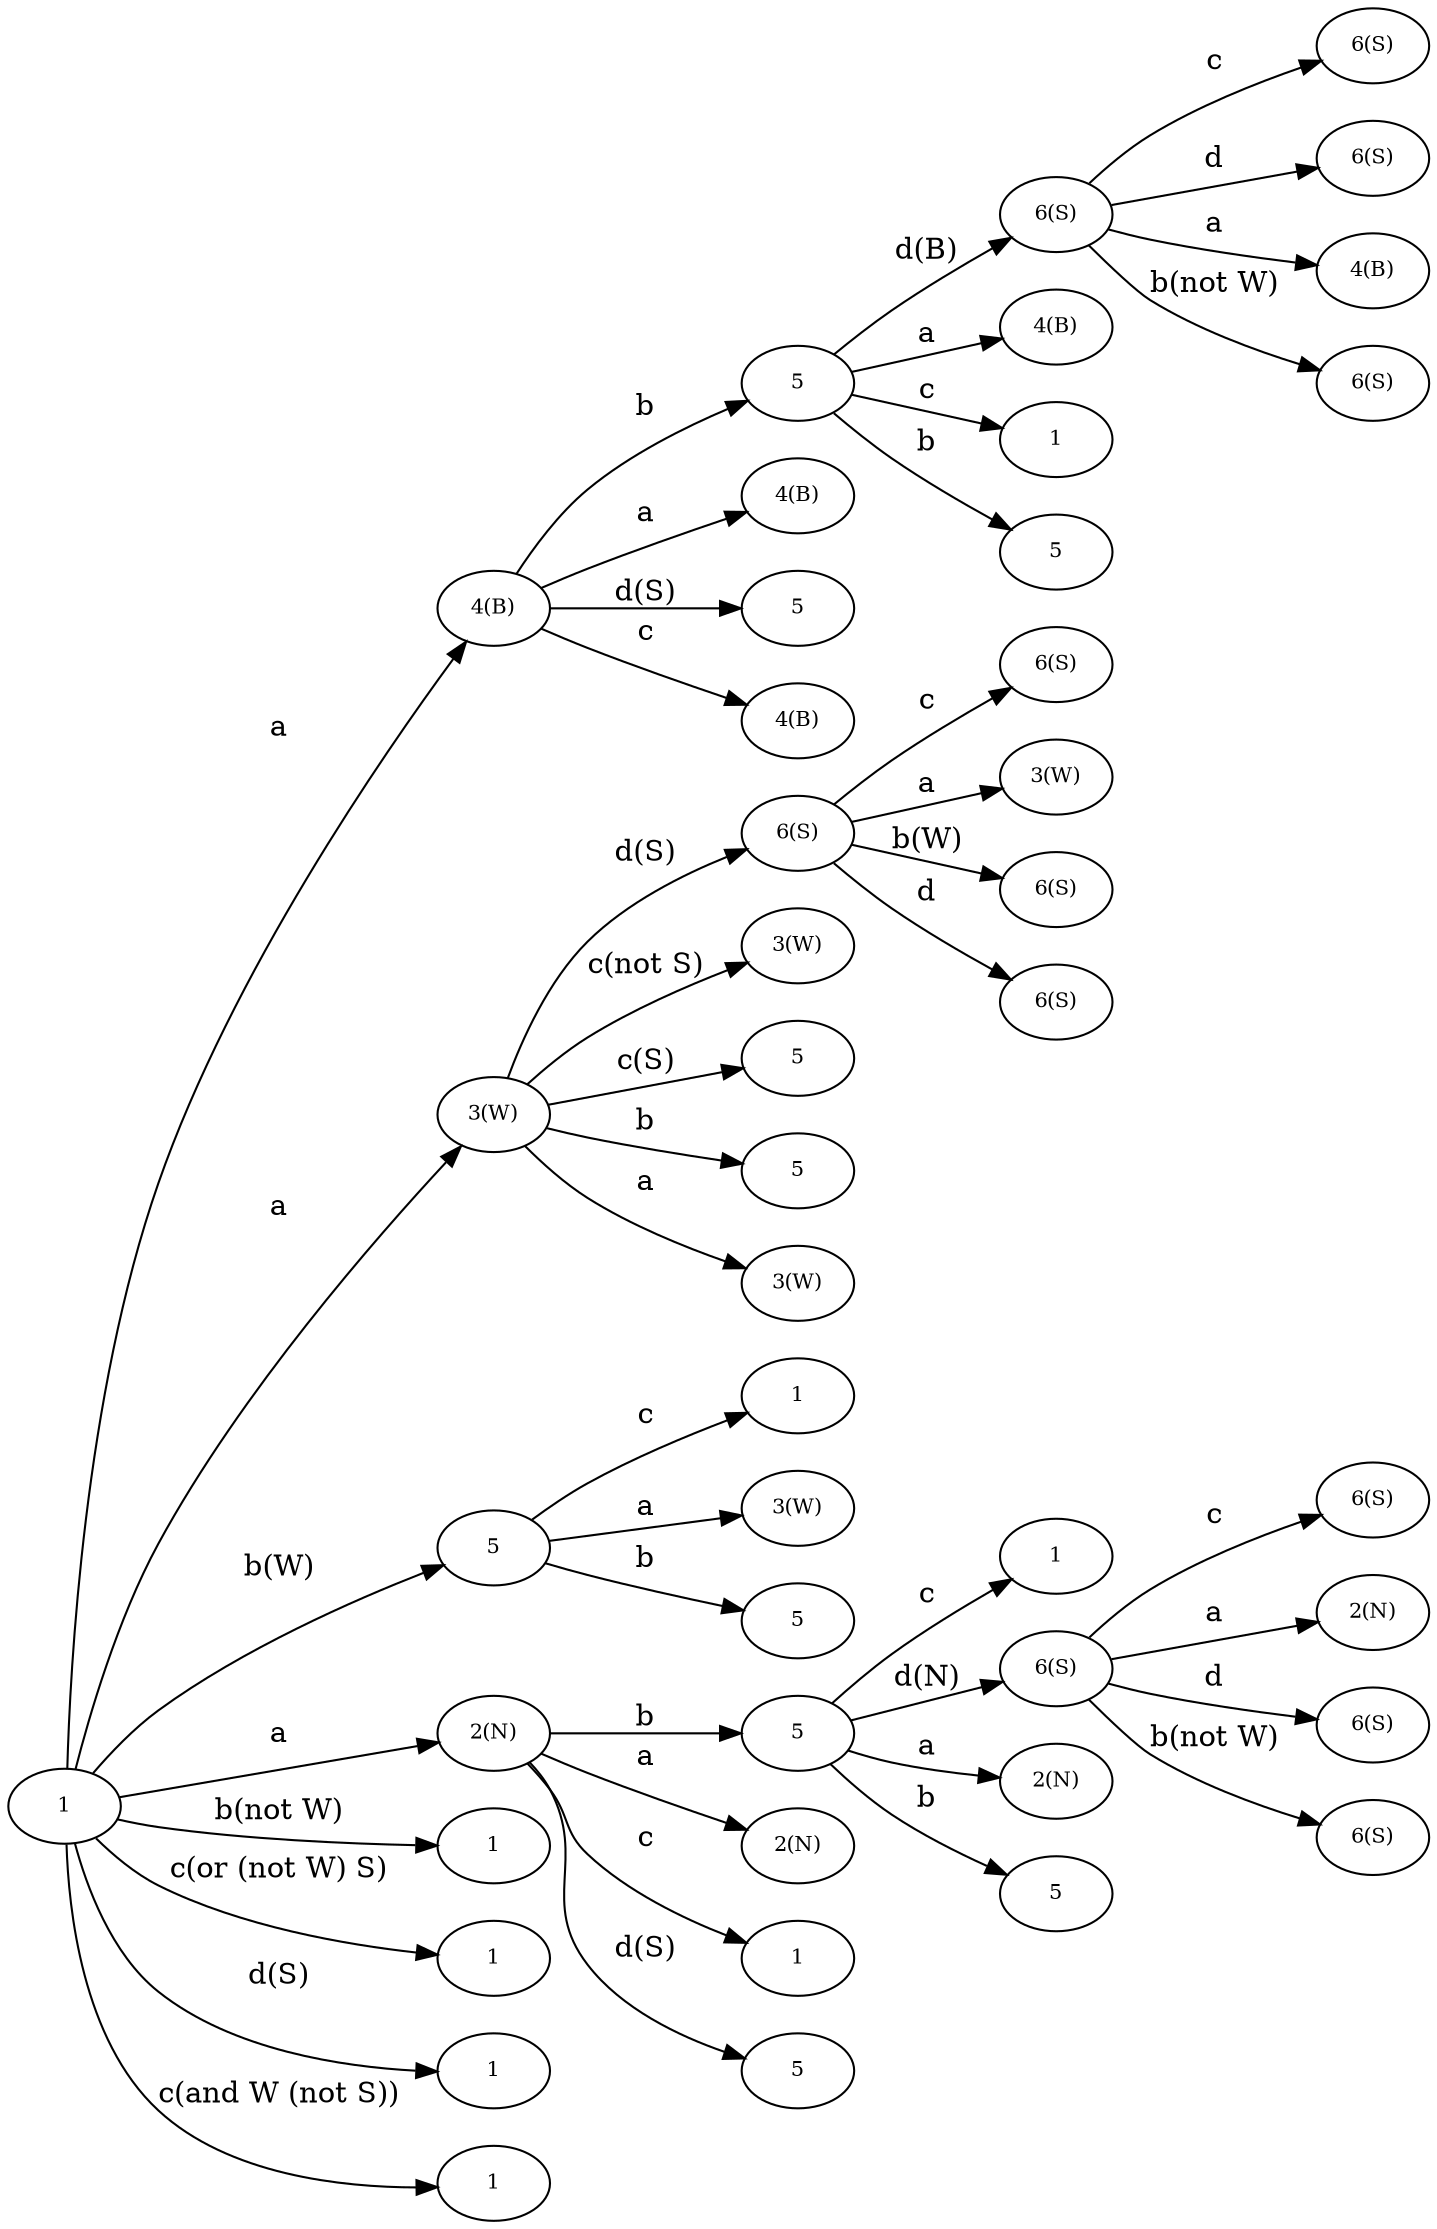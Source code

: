 digraph MefGraph{
	node [fontsize="10"]

                  	rankdir=LR
	_1_0_1_1 [label="1"]
	_4_1_1_14 [label="4(B)"]
	_5_2_1_45 [label="5"]
	_6_3_1_56 [label="6(S)"]
	_6_4_1_66 [label="6(S)"]
	_6_3_1_56 -> _6_4_1_66 [label="c"]
	_6_4_2_66 [label="6(S)"]
	_6_3_1_56 -> _6_4_2_66 [label="d"]
	_4_4_3_64 [label="4(B)"]
	_6_3_1_56 -> _4_4_3_64 [label="a"]
	_6_4_4_66 [label="6(S)"]
	_6_3_1_56 -> _6_4_4_66 [label="b(not W)"]
	_5_2_1_45 -> _6_3_1_56 [label="d(B)"]
	_4_3_2_54 [label="4(B)"]
	_5_2_1_45 -> _4_3_2_54 [label="a"]
	_1_3_3_51 [label="1"]
	_5_2_1_45 -> _1_3_3_51 [label="c"]
	_5_3_4_55 [label="5"]
	_5_2_1_45 -> _5_3_4_55 [label="b"]
	_4_1_1_14 -> _5_2_1_45 [label="b"]
	_4_2_2_44 [label="4(B)"]
	_4_1_1_14 -> _4_2_2_44 [label="a"]
	_5_2_3_45 [label="5"]
	_4_1_1_14 -> _5_2_3_45 [label="d(S)"]
	_4_2_4_44 [label="4(B)"]
	_4_1_1_14 -> _4_2_4_44 [label="c"]
	_1_0_1_1 -> _4_1_1_14 [label="a"]
	_3_1_2_13 [label="3(W)"]
	_6_2_2_36 [label="6(S)"]
	_6_3_2_66 [label="6(S)"]
	_6_2_2_36 -> _6_3_2_66 [label="c"]
	_3_3_3_63 [label="3(W)"]
	_6_2_2_36 -> _3_3_3_63 [label="a"]
	_6_3_4_66 [label="6(S)"]
	_6_2_2_36 -> _6_3_4_66 [label="b(W)"]
	_6_3_5_66 [label="6(S)"]
	_6_2_2_36 -> _6_3_5_66 [label="d"]
	_3_1_2_13 -> _6_2_2_36 [label="d(S)"]
	_3_2_3_33 [label="3(W)"]
	_3_1_2_13 -> _3_2_3_33 [label="c(not S)"]
	_5_2_4_35 [label="5"]
	_3_1_2_13 -> _5_2_4_35 [label="c(S)"]
	_5_2_5_35 [label="5"]
	_3_1_2_13 -> _5_2_5_35 [label="b"]
	_3_2_6_33 [label="3(W)"]
	_3_1_2_13 -> _3_2_6_33 [label="a"]
	_1_0_1_1 -> _3_1_2_13 [label="a"]
	_5_1_3_15 [label="5"]
	_1_2_3_51 [label="1"]
	_5_1_3_15 -> _1_2_3_51 [label="c"]
	_3_2_4_53 [label="3(W)"]
	_5_1_3_15 -> _3_2_4_53 [label="a"]
	_5_2_5_55 [label="5"]
	_5_1_3_15 -> _5_2_5_55 [label="b"]
	_1_0_1_1 -> _5_1_3_15 [label="b(W)"]
	_2_1_4_12 [label="2(N)"]
	_5_2_4_25 [label="5"]
	_1_3_4_51 [label="1"]
	_5_2_4_25 -> _1_3_4_51 [label="c"]
	_6_3_5_56 [label="6(S)"]
	_6_4_5_66 [label="6(S)"]
	_6_3_5_56 -> _6_4_5_66 [label="c"]
	_2_4_6_62 [label="2(N)"]
	_6_3_5_56 -> _2_4_6_62 [label="a"]
	_6_4_7_66 [label="6(S)"]
	_6_3_5_56 -> _6_4_7_66 [label="d"]
	_6_4_8_66 [label="6(S)"]
	_6_3_5_56 -> _6_4_8_66 [label="b(not W)"]
	_5_2_4_25 -> _6_3_5_56 [label="d(N)"]
	_2_3_6_52 [label="2(N)"]
	_5_2_4_25 -> _2_3_6_52 [label="a"]
	_5_3_7_55 [label="5"]
	_5_2_4_25 -> _5_3_7_55 [label="b"]
	_2_1_4_12 -> _5_2_4_25 [label="b"]
	_2_2_5_22 [label="2(N)"]
	_2_1_4_12 -> _2_2_5_22 [label="a"]
	_1_2_6_21 [label="1"]
	_2_1_4_12 -> _1_2_6_21 [label="c"]
	_5_2_7_25 [label="5"]
	_2_1_4_12 -> _5_2_7_25 [label="d(S)"]
	_1_0_1_1 -> _2_1_4_12 [label="a"]
	_1_1_5_11 [label="1"]
	_1_0_1_1 -> _1_1_5_11 [label="b(not W)"]
	_1_1_6_11 [label="1"]
	_1_0_1_1 -> _1_1_6_11 [label="c(or (not W) S)"]
	_1_1_7_11 [label="1"]
	_1_0_1_1 -> _1_1_7_11 [label="d(S)"]
	_1_1_8_11 [label="1"]
	_1_0_1_1 -> _1_1_8_11 [label="c(and W (not S))"]
}